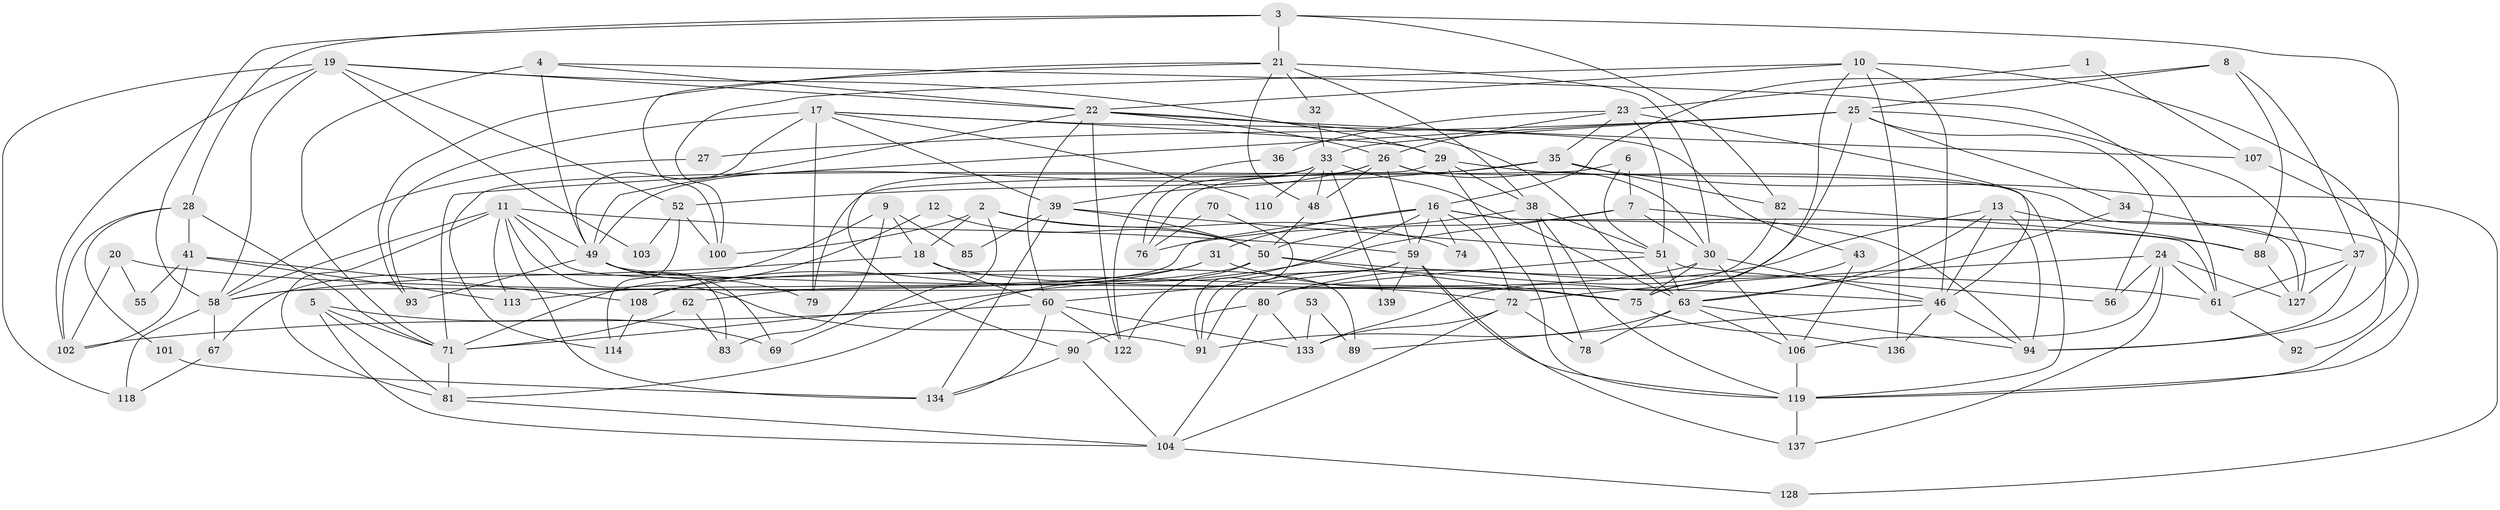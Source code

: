 // Generated by graph-tools (version 1.1) at 2025/24/03/03/25 07:24:04]
// undirected, 97 vertices, 229 edges
graph export_dot {
graph [start="1"]
  node [color=gray90,style=filled];
  1;
  2 [super="+99"];
  3 [super="+98"];
  4 [super="+14"];
  5;
  6;
  7;
  8;
  9;
  10 [super="+15"];
  11 [super="+109"];
  12;
  13 [super="+129"];
  16 [super="+117"];
  17 [super="+125"];
  18 [super="+64"];
  19 [super="+132"];
  20;
  21 [super="+47"];
  22 [super="+68"];
  23;
  24 [super="+77"];
  25 [super="+54"];
  26 [super="+44"];
  27;
  28 [super="+40"];
  29 [super="+42"];
  30 [super="+45"];
  31;
  32;
  33 [super="+97"];
  34;
  35 [super="+130"];
  36;
  37 [super="+131"];
  38;
  39 [super="+138"];
  41 [super="+84"];
  43 [super="+95"];
  46 [super="+87"];
  48 [super="+123"];
  49 [super="+105"];
  50 [super="+57"];
  51 [super="+115"];
  52 [super="+66"];
  53;
  55;
  56 [super="+111"];
  58 [super="+124"];
  59 [super="+73"];
  60 [super="+120"];
  61 [super="+65"];
  62;
  63 [super="+86"];
  67;
  69;
  70;
  71 [super="+96"];
  72;
  74;
  75 [super="+112"];
  76;
  78;
  79;
  80;
  81;
  82;
  83;
  85;
  88;
  89;
  90 [super="+126"];
  91;
  92;
  93;
  94 [super="+135"];
  100;
  101;
  102;
  103;
  104 [super="+116"];
  106;
  107;
  108;
  110;
  113;
  114;
  118;
  119 [super="+121"];
  122;
  127;
  128;
  133;
  134;
  136;
  137;
  139;
  1 -- 107;
  1 -- 23;
  2 -- 100;
  2 -- 74;
  2 -- 50;
  2 -- 18 [weight=2];
  2 -- 69;
  3 -- 28;
  3 -- 82;
  3 -- 21;
  3 -- 94;
  3 -- 58;
  4 -- 49 [weight=2];
  4 -- 61;
  4 -- 22;
  4 -- 71;
  5 -- 81;
  5 -- 71;
  5 -- 69;
  5 -- 104;
  6 -- 51;
  6 -- 7;
  6 -- 79;
  7 -- 71;
  7 -- 94;
  7 -- 50;
  7 -- 30;
  8 -- 88;
  8 -- 16;
  8 -- 25;
  8 -- 37;
  9 -- 67;
  9 -- 18;
  9 -- 83;
  9 -- 85;
  10 -- 22;
  10 -- 92;
  10 -- 46;
  10 -- 136;
  10 -- 75;
  10 -- 100;
  11 -- 81;
  11 -- 134;
  11 -- 113;
  11 -- 89;
  11 -- 91;
  11 -- 49;
  11 -- 58;
  11 -- 59;
  12 -- 71;
  12 -- 50;
  13 -- 63;
  13 -- 88;
  13 -- 80;
  13 -- 94;
  13 -- 46;
  16 -- 61;
  16 -- 72;
  16 -- 31;
  16 -- 58;
  16 -- 59;
  16 -- 74;
  16 -- 81;
  16 -- 119;
  17 -- 49;
  17 -- 39;
  17 -- 110;
  17 -- 43;
  17 -- 93;
  17 -- 29;
  17 -- 79;
  18 -- 72;
  18 -- 60 [weight=2];
  18 -- 58;
  19 -- 22;
  19 -- 102 [weight=2];
  19 -- 103;
  19 -- 52;
  19 -- 58;
  19 -- 118;
  19 -- 29;
  20 -- 102;
  20 -- 55;
  20 -- 46;
  21 -- 38;
  21 -- 93;
  21 -- 32;
  21 -- 48;
  21 -- 100;
  21 -- 30;
  22 -- 122;
  22 -- 60;
  22 -- 26;
  22 -- 107;
  22 -- 49;
  22 -- 63;
  23 -- 26;
  23 -- 36;
  23 -- 46;
  23 -- 35;
  23 -- 51;
  24 -- 72;
  24 -- 137;
  24 -- 127;
  24 -- 106;
  24 -- 61;
  24 -- 56;
  25 -- 127;
  25 -- 34;
  25 -- 71;
  25 -- 33;
  25 -- 133;
  25 -- 56;
  25 -- 27;
  26 -- 76;
  26 -- 48;
  26 -- 119;
  26 -- 39;
  26 -- 30;
  26 -- 59;
  27 -- 58;
  28 -- 102;
  28 -- 101;
  28 -- 41;
  28 -- 71;
  29 -- 119;
  29 -- 114;
  29 -- 38;
  29 -- 127;
  30 -- 108;
  30 -- 106;
  30 -- 46;
  30 -- 75;
  31 -- 75;
  31 -- 108;
  31 -- 113;
  32 -- 33;
  33 -- 48;
  33 -- 49;
  33 -- 139;
  33 -- 110;
  33 -- 63;
  33 -- 90;
  34 -- 37;
  34 -- 63;
  35 -- 76;
  35 -- 128;
  35 -- 82;
  35 -- 52;
  36 -- 122;
  37 -- 127;
  37 -- 94;
  37 -- 61;
  38 -- 78;
  38 -- 76;
  38 -- 51;
  38 -- 119;
  39 -- 50;
  39 -- 51;
  39 -- 85;
  39 -- 134;
  41 -- 113;
  41 -- 108;
  41 -- 102;
  41 -- 55;
  43 -- 106;
  43 -- 75;
  46 -- 89;
  46 -- 136;
  46 -- 94;
  48 -- 50;
  49 -- 79;
  49 -- 69;
  49 -- 93;
  49 -- 83;
  49 -- 75 [weight=2];
  50 -- 122;
  50 -- 75;
  50 -- 61;
  50 -- 62;
  51 -- 80;
  51 -- 56;
  51 -- 63;
  52 -- 100;
  52 -- 114;
  52 -- 103;
  53 -- 89;
  53 -- 133;
  58 -- 118;
  58 -- 67;
  59 -- 91;
  59 -- 137;
  59 -- 119;
  59 -- 60;
  59 -- 139;
  60 -- 122;
  60 -- 133;
  60 -- 102;
  60 -- 134;
  61 -- 92;
  62 -- 71;
  62 -- 83;
  63 -- 94;
  63 -- 78;
  63 -- 106;
  63 -- 91;
  67 -- 118;
  70 -- 76;
  70 -- 91;
  71 -- 81;
  72 -- 133;
  72 -- 78;
  72 -- 104;
  75 -- 136;
  80 -- 90;
  80 -- 133;
  80 -- 104;
  81 -- 104;
  82 -- 91;
  82 -- 88;
  88 -- 127;
  90 -- 104;
  90 -- 134;
  101 -- 134;
  104 -- 128;
  106 -- 119;
  107 -- 119;
  108 -- 114;
  119 -- 137;
}
